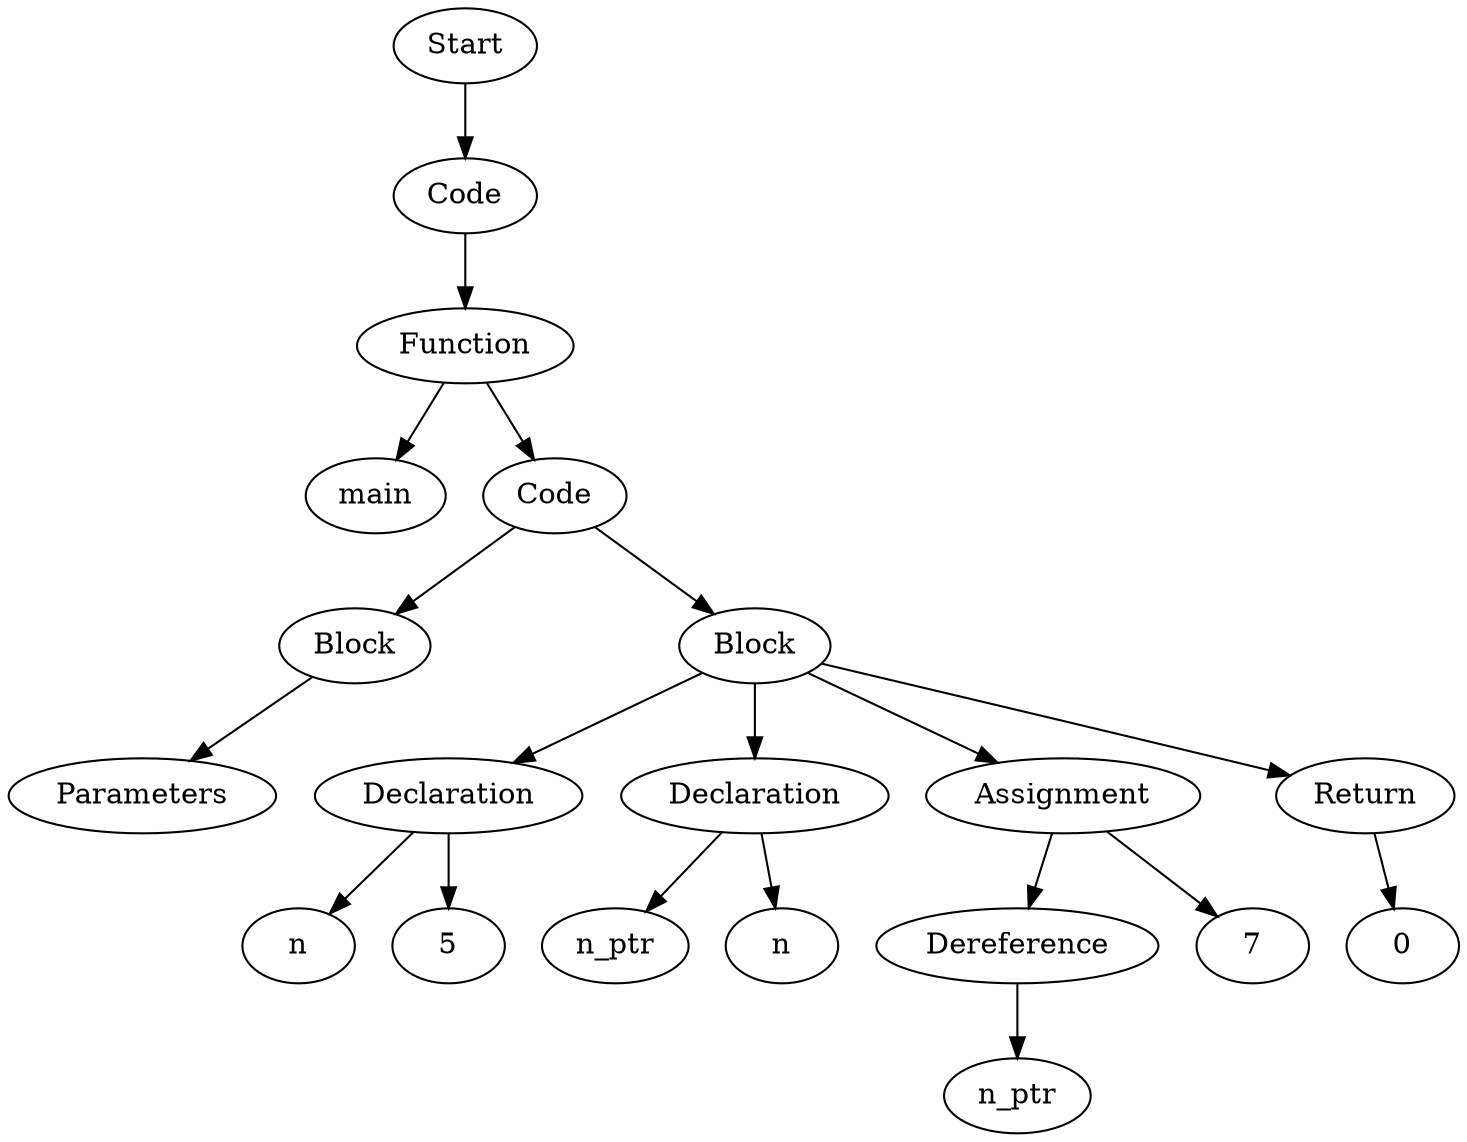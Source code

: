 digraph AST {
  "135951641185968" [label="Start"];
  "135951641185968" -> "135951641186016";
  "135951641186016" [label="Code"];
  "135951641186016" -> "135951641191296";
  "135951641191296" [label="Function"];
  "135951641191296" -> "135951641186736";
  "135951641191296" -> "135951641189184";
  "135951641186736" [label="main"];
  "135951641189184" [label="Code"];
  "135951641189184" -> "135951641191632";
  "135951641189184" -> "135951641187792";
  "135951641191632" [label="Block"];
  "135951641191632" -> "135951641194224";
  "135951641194224" [label="Parameters"];
  "135951641187792" [label="Block"];
  "135951641187792" -> "135951641188464";
  "135951641187792" -> "135951641193072";
  "135951641187792" -> "135951639643616";
  "135951641187792" -> "135951639643088";
  "135951641188464" [label="Declaration"];
  "135951641188464" -> "135951641187072";
  "135951641188464" -> "135951641186112";
  "135951641187072" [label="n"];
  "135951641186112" [label="5"];
  "135951641193072" [label="Declaration"];
  "135951641193072" -> "135951639652832";
  "135951641193072" -> "135951639653168";
  "135951639652832" [label="n_ptr"];
  "135951639653168" [label="n"];
  "135951639643616" [label="Assignment"];
  "135951639643616" -> "135951639801392";
  "135951639643616" -> "135951639656000";
  "135951639801392" [label="Dereference"];
  "135951639801392" -> "135951639647264";
  "135951639647264" [label="n_ptr"];
  "135951639656000" [label="7"];
  "135951639643088" [label="Return"];
  "135951639643088" -> "135951639803648";
  "135951639803648" [label="0"];
}
